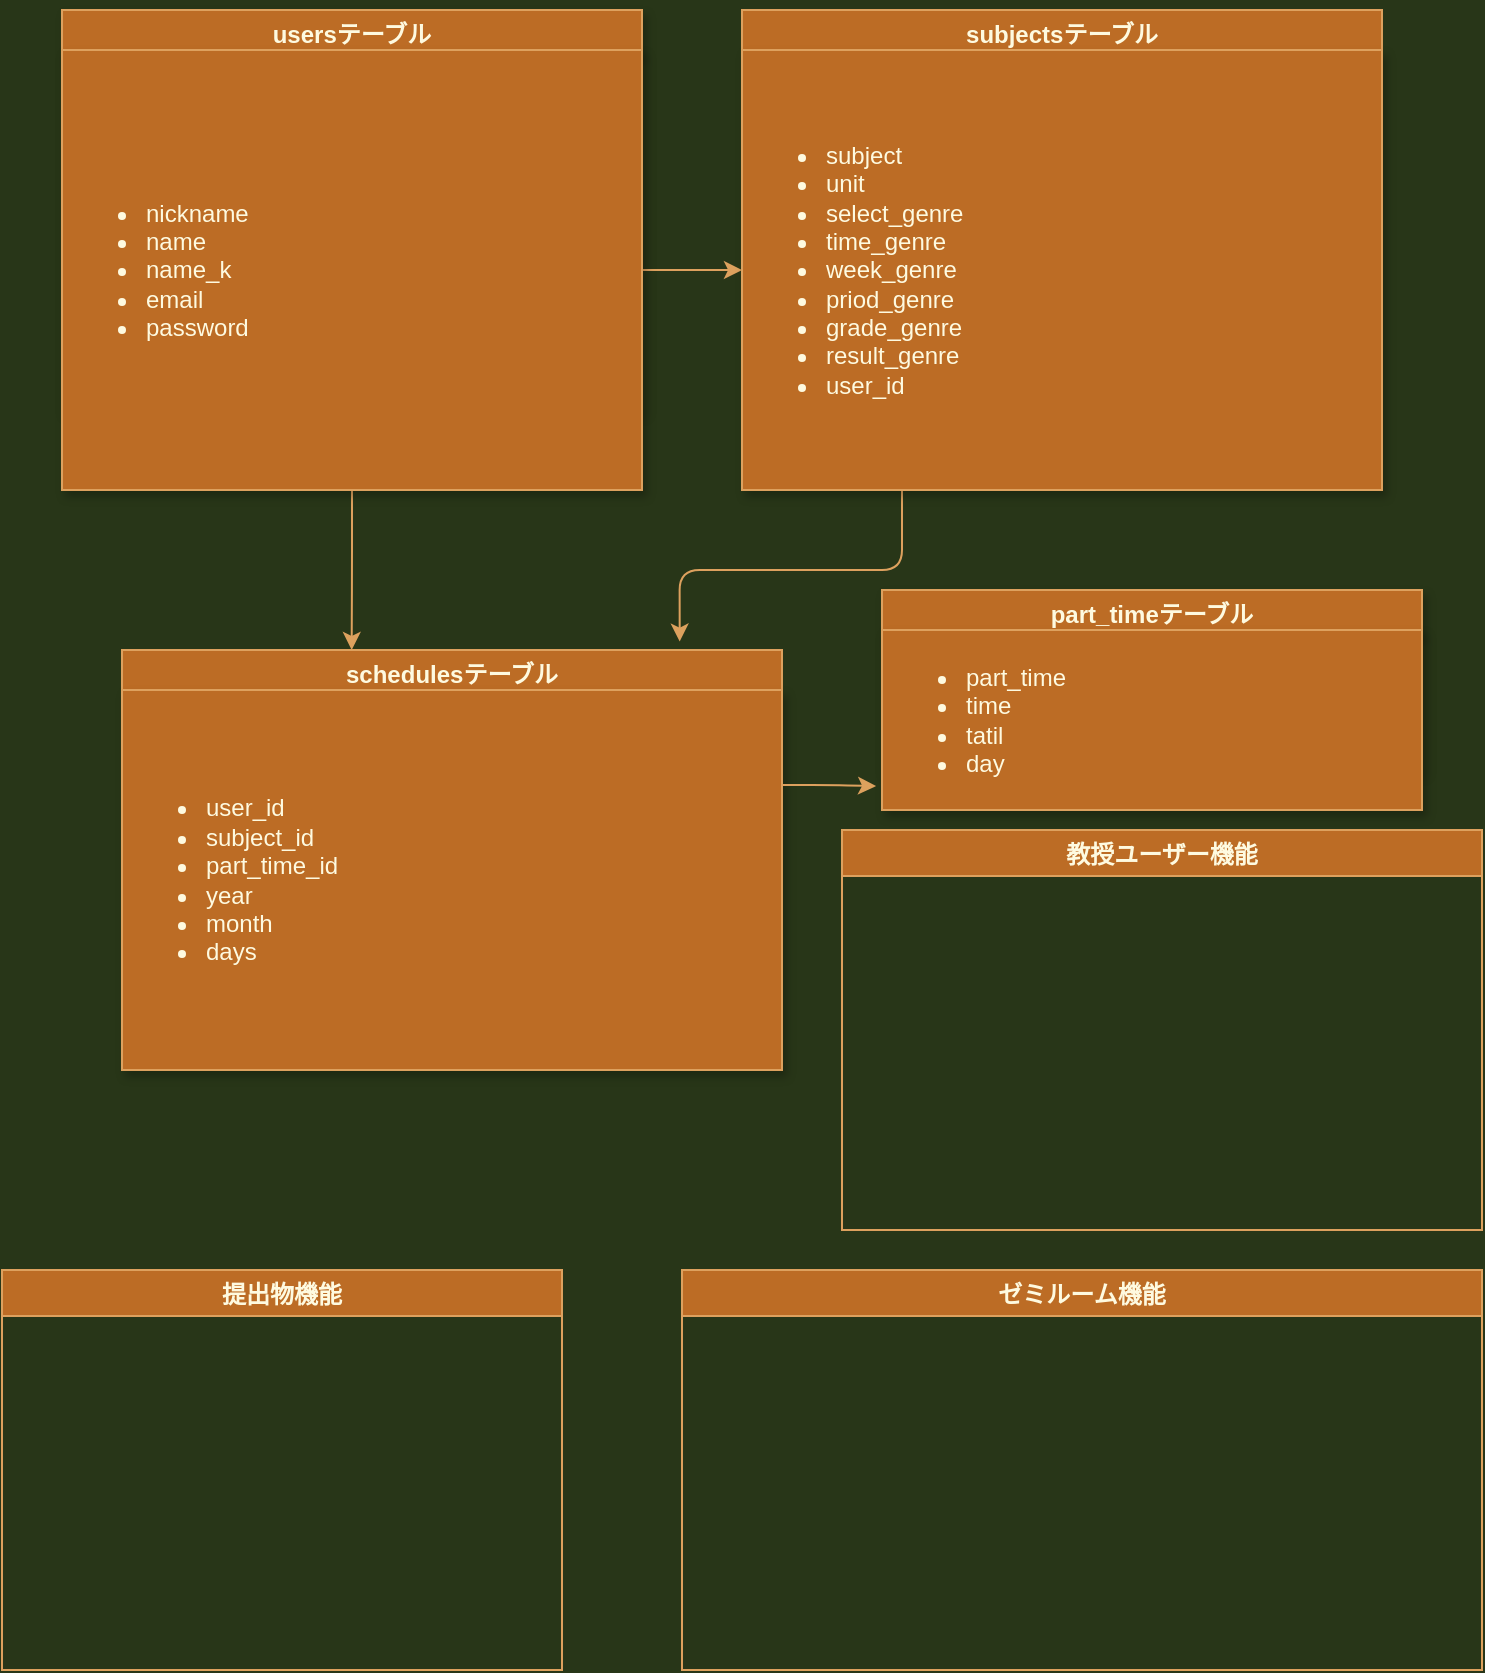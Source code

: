 <mxfile version="13.6.5">
    <diagram id="IXM8y2Of3gd3m9cmf_kP" name="ページ1">
        <mxGraphModel dx="625" dy="526" grid="1" gridSize="10" guides="1" tooltips="1" connect="1" arrows="1" fold="1" page="1" pageScale="1" pageWidth="827" pageHeight="1169" background="#283618" math="0" shadow="0">
            <root>
                <mxCell id="0"/>
                <mxCell id="1" parent="0"/>
                <mxCell id="2" value="usersテーブル" style="swimlane;fillColor=#BC6C25;strokeColor=#DDA15E;fontColor=#FEFAE0;shadow=1;" vertex="1" parent="1">
                    <mxGeometry x="40" y="60" width="290" height="200" as="geometry"/>
                </mxCell>
                <mxCell id="3" value="subjectsテーブル" style="swimlane;startSize=23;fillColor=#BC6C25;strokeColor=#DDA15E;fontColor=#FEFAE0;" vertex="1" parent="1">
                    <mxGeometry x="380" y="60" width="320" height="240" as="geometry"/>
                </mxCell>
                <mxCell id="85" value="schedulesテーブル" style="swimlane;fillColor=#BC6C25;strokeColor=#DDA15E;fontColor=#FEFAE0;" vertex="1" parent="1">
                    <mxGeometry x="70" y="380" width="330" height="210" as="geometry"/>
                </mxCell>
                <mxCell id="104" value="&lt;ul&gt;&lt;li&gt;user_id&lt;/li&gt;&lt;li&gt;subject_id&lt;/li&gt;&lt;li&gt;part_time_id&lt;/li&gt;&lt;li&gt;year&lt;/li&gt;&lt;li&gt;month&lt;/li&gt;&lt;li&gt;days&lt;/li&gt;&lt;/ul&gt;" style="whiteSpace=wrap;html=1;rounded=0;shadow=1;sketch=0;strokeColor=#DDA15E;fillColor=#BC6C25;fontColor=#FEFAE0;align=left;" vertex="1" parent="85">
                    <mxGeometry y="20" width="330" height="190" as="geometry"/>
                </mxCell>
                <mxCell id="86" value="教授ユーザー機能" style="swimlane;fillColor=#BC6C25;strokeColor=#DDA15E;fontColor=#FEFAE0;" vertex="1" parent="1">
                    <mxGeometry x="430" y="470" width="320" height="200" as="geometry"/>
                </mxCell>
                <mxCell id="87" value="提出物機能" style="swimlane;fillColor=#BC6C25;strokeColor=#DDA15E;fontColor=#FEFAE0;" vertex="1" parent="1">
                    <mxGeometry x="10" y="690" width="280" height="200" as="geometry"/>
                </mxCell>
                <mxCell id="88" value="ゼミルーム機能" style="swimlane;fillColor=#BC6C25;strokeColor=#DDA15E;fontColor=#FEFAE0;" vertex="1" parent="1">
                    <mxGeometry x="350" y="690" width="400" height="200" as="geometry"/>
                </mxCell>
                <mxCell id="105" style="edgeStyle=orthogonalEdgeStyle;curved=0;rounded=1;sketch=0;orthogonalLoop=1;jettySize=auto;html=1;exitX=0.5;exitY=1;exitDx=0;exitDy=0;entryX=0.348;entryY=0;entryDx=0;entryDy=0;entryPerimeter=0;strokeColor=#DDA15E;fillColor=#BC6C25;fontColor=#FEFAE0;" edge="1" parent="1" source="102" target="85">
                    <mxGeometry relative="1" as="geometry"/>
                </mxCell>
                <mxCell id="108" style="edgeStyle=orthogonalEdgeStyle;curved=0;rounded=1;sketch=0;orthogonalLoop=1;jettySize=auto;html=1;exitX=1;exitY=0.5;exitDx=0;exitDy=0;strokeColor=#DDA15E;fillColor=#BC6C25;fontColor=#FEFAE0;entryX=0;entryY=0.5;entryDx=0;entryDy=0;" edge="1" parent="1" source="102" target="103">
                    <mxGeometry relative="1" as="geometry">
                        <mxPoint x="370" y="190" as="targetPoint"/>
                    </mxGeometry>
                </mxCell>
                <mxCell id="102" value="&lt;ul&gt;&lt;li&gt;nickname&lt;/li&gt;&lt;li&gt;name&lt;/li&gt;&lt;li&gt;name_k&lt;/li&gt;&lt;li&gt;email&lt;/li&gt;&lt;li&gt;password&lt;/li&gt;&lt;/ul&gt;" style="whiteSpace=wrap;html=1;rounded=0;shadow=1;sketch=0;strokeColor=#DDA15E;fillColor=#BC6C25;fontColor=#FEFAE0;align=left;" vertex="1" parent="1">
                    <mxGeometry x="40" y="80" width="290" height="220" as="geometry"/>
                </mxCell>
                <mxCell id="106" style="edgeStyle=orthogonalEdgeStyle;curved=0;rounded=1;sketch=0;orthogonalLoop=1;jettySize=auto;html=1;exitX=0.25;exitY=1;exitDx=0;exitDy=0;entryX=0.845;entryY=-0.02;entryDx=0;entryDy=0;entryPerimeter=0;strokeColor=#DDA15E;fillColor=#BC6C25;fontColor=#FEFAE0;" edge="1" parent="1" source="103" target="85">
                    <mxGeometry relative="1" as="geometry"/>
                </mxCell>
                <mxCell id="103" value="&lt;ul&gt;&lt;li&gt;subject&lt;/li&gt;&lt;li&gt;unit&lt;/li&gt;&lt;li&gt;select_genre&lt;/li&gt;&lt;li&gt;time_genre&lt;/li&gt;&lt;li&gt;week_genre&lt;/li&gt;&lt;li&gt;priod_genre&lt;/li&gt;&lt;li&gt;grade_genre&lt;/li&gt;&lt;li&gt;result_genre&lt;/li&gt;&lt;li&gt;user_id&lt;/li&gt;&lt;/ul&gt;" style="whiteSpace=wrap;html=1;rounded=0;shadow=1;sketch=0;strokeColor=#DDA15E;fillColor=#BC6C25;fontColor=#FEFAE0;align=left;" vertex="1" parent="1">
                    <mxGeometry x="380" y="80" width="320" height="220" as="geometry"/>
                </mxCell>
                <mxCell id="109" value="part_timeテーブル" style="swimlane;rounded=0;shadow=1;sketch=0;strokeColor=#DDA15E;fillColor=#BC6C25;fontColor=#FEFAE0;" vertex="1" parent="1">
                    <mxGeometry x="450" y="350" width="270" height="90" as="geometry"/>
                </mxCell>
                <mxCell id="110" value="&lt;ul&gt;&lt;li&gt;part_time&lt;/li&gt;&lt;li&gt;time&lt;/li&gt;&lt;li&gt;tatil&lt;/li&gt;&lt;li&gt;day&lt;/li&gt;&lt;/ul&gt;" style="whiteSpace=wrap;html=1;rounded=0;shadow=1;sketch=0;strokeColor=#DDA15E;fillColor=#BC6C25;fontColor=#FEFAE0;align=left;" vertex="1" parent="1">
                    <mxGeometry x="450" y="370" width="270" height="90" as="geometry"/>
                </mxCell>
                <mxCell id="113" style="edgeStyle=orthogonalEdgeStyle;curved=0;rounded=1;sketch=0;orthogonalLoop=1;jettySize=auto;html=1;exitX=1;exitY=0.25;exitDx=0;exitDy=0;entryX=-0.011;entryY=0.867;entryDx=0;entryDy=0;entryPerimeter=0;strokeColor=#DDA15E;fillColor=#BC6C25;fontColor=#FEFAE0;" edge="1" parent="1" source="104" target="110">
                    <mxGeometry relative="1" as="geometry"/>
                </mxCell>
            </root>
        </mxGraphModel>
    </diagram>
</mxfile>